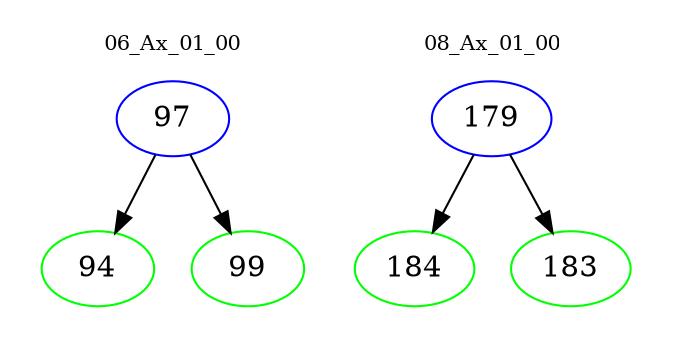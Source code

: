 digraph{
subgraph cluster_0 {
color = white
label = "06_Ax_01_00";
fontsize=10;
T0_97 [label="97", color="blue"]
T0_97 -> T0_94 [color="black"]
T0_94 [label="94", color="green"]
T0_97 -> T0_99 [color="black"]
T0_99 [label="99", color="green"]
}
subgraph cluster_1 {
color = white
label = "08_Ax_01_00";
fontsize=10;
T1_179 [label="179", color="blue"]
T1_179 -> T1_184 [color="black"]
T1_184 [label="184", color="green"]
T1_179 -> T1_183 [color="black"]
T1_183 [label="183", color="green"]
}
}
